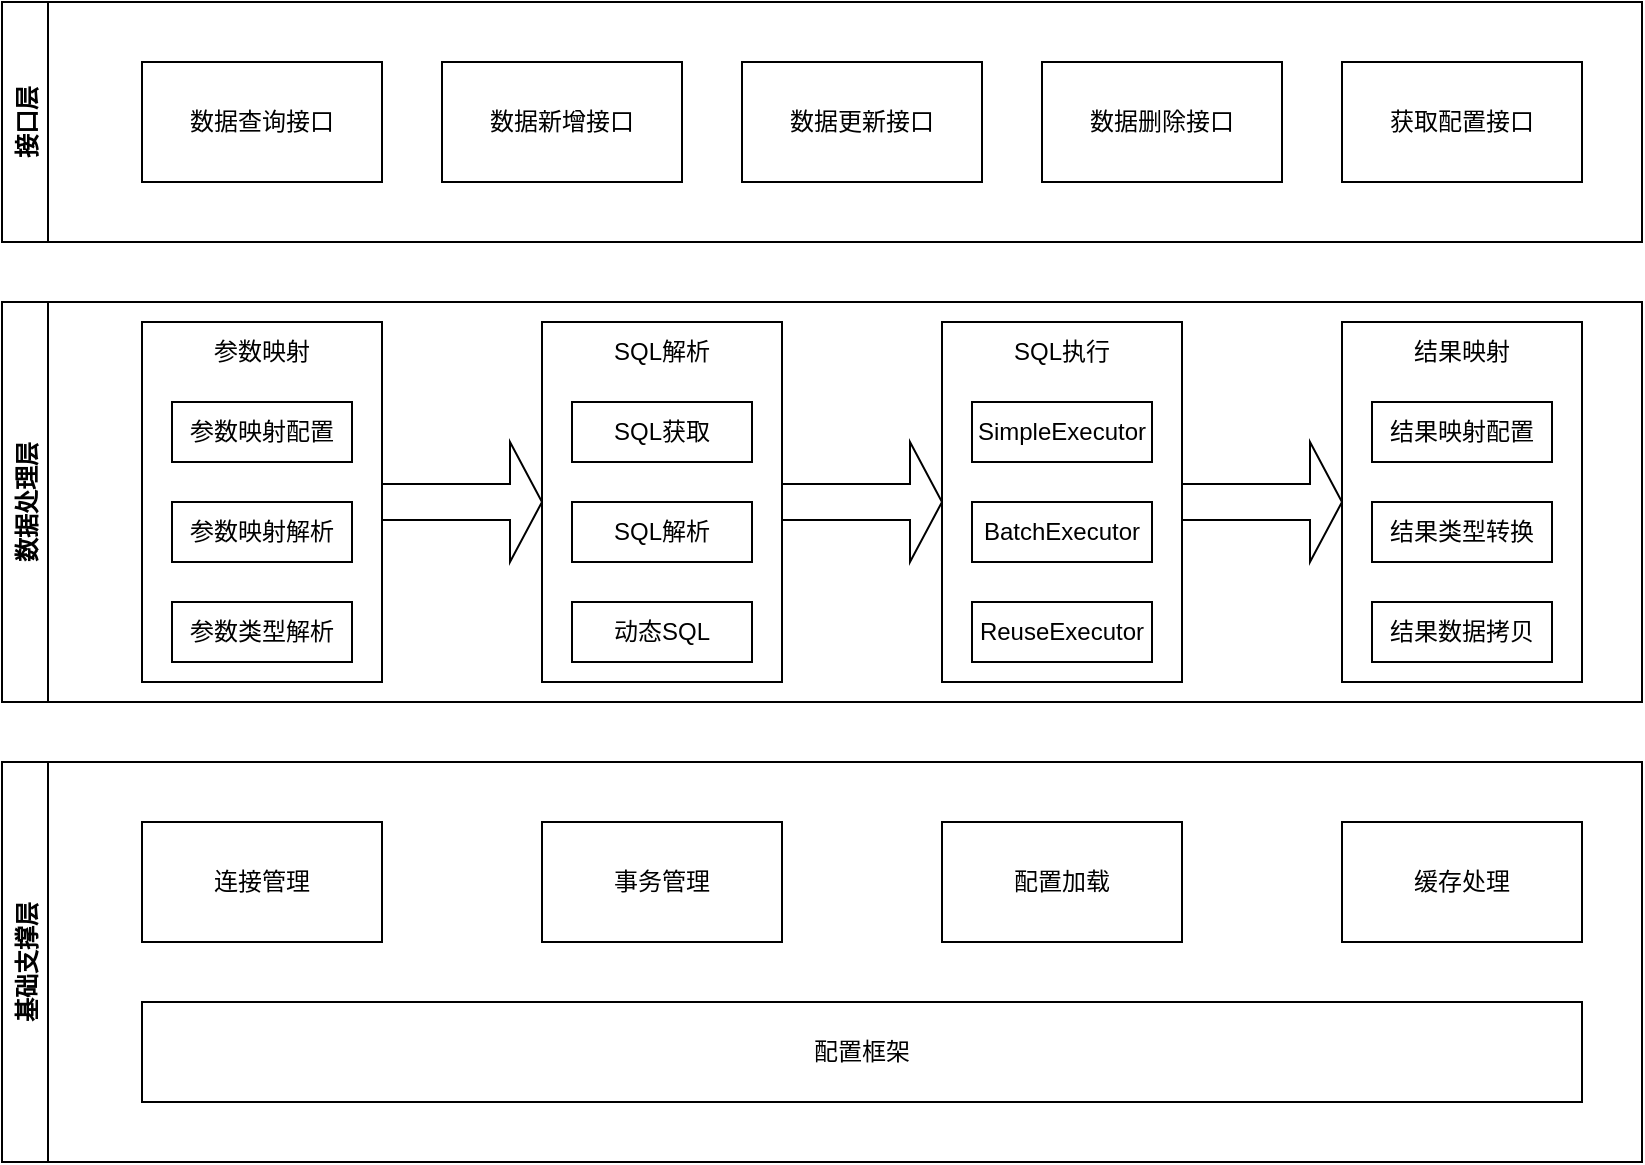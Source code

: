 <mxfile version="17.5.0" type="github">
  <diagram id="kgpKYQtTHZ0yAKxKKP6v" name="Page-1">
    <mxGraphModel dx="1106" dy="681" grid="1" gridSize="10" guides="1" tooltips="1" connect="1" arrows="1" fold="1" page="1" pageScale="1" pageWidth="850" pageHeight="1100" math="0" shadow="0">
      <root>
        <mxCell id="0" />
        <mxCell id="1" parent="0" />
        <mxCell id="EBbxcSjtqsRY_rQqmyS_-3" value="接口层" style="swimlane;horizontal=0;" vertex="1" parent="1">
          <mxGeometry x="20" y="100" width="820" height="120" as="geometry" />
        </mxCell>
        <mxCell id="EBbxcSjtqsRY_rQqmyS_-7" value="数据查询接口" style="rounded=0;whiteSpace=wrap;html=1;" vertex="1" parent="EBbxcSjtqsRY_rQqmyS_-3">
          <mxGeometry x="70" y="30" width="120" height="60" as="geometry" />
        </mxCell>
        <mxCell id="EBbxcSjtqsRY_rQqmyS_-8" value="数据新增接口" style="rounded=0;whiteSpace=wrap;html=1;" vertex="1" parent="EBbxcSjtqsRY_rQqmyS_-3">
          <mxGeometry x="220" y="30" width="120" height="60" as="geometry" />
        </mxCell>
        <mxCell id="EBbxcSjtqsRY_rQqmyS_-9" value="数据更新接口" style="rounded=0;whiteSpace=wrap;html=1;" vertex="1" parent="EBbxcSjtqsRY_rQqmyS_-3">
          <mxGeometry x="370" y="30" width="120" height="60" as="geometry" />
        </mxCell>
        <mxCell id="EBbxcSjtqsRY_rQqmyS_-10" value="数据删除接口" style="rounded=0;whiteSpace=wrap;html=1;" vertex="1" parent="EBbxcSjtqsRY_rQqmyS_-3">
          <mxGeometry x="520" y="30" width="120" height="60" as="geometry" />
        </mxCell>
        <mxCell id="EBbxcSjtqsRY_rQqmyS_-11" value="获取配置接口" style="rounded=0;whiteSpace=wrap;html=1;" vertex="1" parent="EBbxcSjtqsRY_rQqmyS_-3">
          <mxGeometry x="670" y="30" width="120" height="60" as="geometry" />
        </mxCell>
        <mxCell id="EBbxcSjtqsRY_rQqmyS_-12" value="数据处理层" style="swimlane;horizontal=0;" vertex="1" parent="1">
          <mxGeometry x="20" y="250" width="820" height="200" as="geometry" />
        </mxCell>
        <mxCell id="EBbxcSjtqsRY_rQqmyS_-13" value="" style="rounded=0;whiteSpace=wrap;html=1;" vertex="1" parent="EBbxcSjtqsRY_rQqmyS_-12">
          <mxGeometry x="70" y="10" width="120" height="180" as="geometry" />
        </mxCell>
        <mxCell id="EBbxcSjtqsRY_rQqmyS_-14" value="" style="rounded=0;whiteSpace=wrap;html=1;" vertex="1" parent="EBbxcSjtqsRY_rQqmyS_-12">
          <mxGeometry x="270" y="10" width="120" height="180" as="geometry" />
        </mxCell>
        <mxCell id="EBbxcSjtqsRY_rQqmyS_-15" value="" style="rounded=0;whiteSpace=wrap;html=1;" vertex="1" parent="EBbxcSjtqsRY_rQqmyS_-12">
          <mxGeometry x="470" y="10" width="120" height="180" as="geometry" />
        </mxCell>
        <mxCell id="EBbxcSjtqsRY_rQqmyS_-16" value="" style="rounded=0;whiteSpace=wrap;html=1;" vertex="1" parent="EBbxcSjtqsRY_rQqmyS_-12">
          <mxGeometry x="670" y="10" width="120" height="180" as="geometry" />
        </mxCell>
        <mxCell id="EBbxcSjtqsRY_rQqmyS_-25" value="参数映射配置" style="rounded=0;whiteSpace=wrap;html=1;" vertex="1" parent="EBbxcSjtqsRY_rQqmyS_-12">
          <mxGeometry x="85" y="50" width="90" height="30" as="geometry" />
        </mxCell>
        <mxCell id="EBbxcSjtqsRY_rQqmyS_-24" value="参数映射解析" style="rounded=0;whiteSpace=wrap;html=1;" vertex="1" parent="EBbxcSjtqsRY_rQqmyS_-12">
          <mxGeometry x="85" y="100" width="90" height="30" as="geometry" />
        </mxCell>
        <mxCell id="EBbxcSjtqsRY_rQqmyS_-23" value="参数类型解析" style="rounded=0;whiteSpace=wrap;html=1;" vertex="1" parent="EBbxcSjtqsRY_rQqmyS_-12">
          <mxGeometry x="85" y="150" width="90" height="30" as="geometry" />
        </mxCell>
        <mxCell id="EBbxcSjtqsRY_rQqmyS_-22" value="SQL获取" style="rounded=0;whiteSpace=wrap;html=1;" vertex="1" parent="EBbxcSjtqsRY_rQqmyS_-12">
          <mxGeometry x="285" y="50" width="90" height="30" as="geometry" />
        </mxCell>
        <mxCell id="EBbxcSjtqsRY_rQqmyS_-21" value="SQL解析" style="rounded=0;whiteSpace=wrap;html=1;" vertex="1" parent="EBbxcSjtqsRY_rQqmyS_-12">
          <mxGeometry x="285" y="100" width="90" height="30" as="geometry" />
        </mxCell>
        <mxCell id="EBbxcSjtqsRY_rQqmyS_-20" value="动态SQL" style="rounded=0;whiteSpace=wrap;html=1;" vertex="1" parent="EBbxcSjtqsRY_rQqmyS_-12">
          <mxGeometry x="285" y="150" width="90" height="30" as="geometry" />
        </mxCell>
        <mxCell id="EBbxcSjtqsRY_rQqmyS_-19" value="SimpleExecutor" style="rounded=0;whiteSpace=wrap;html=1;" vertex="1" parent="EBbxcSjtqsRY_rQqmyS_-12">
          <mxGeometry x="485" y="50" width="90" height="30" as="geometry" />
        </mxCell>
        <mxCell id="EBbxcSjtqsRY_rQqmyS_-18" value="BatchExecutor" style="rounded=0;whiteSpace=wrap;html=1;" vertex="1" parent="EBbxcSjtqsRY_rQqmyS_-12">
          <mxGeometry x="485" y="100" width="90" height="30" as="geometry" />
        </mxCell>
        <mxCell id="EBbxcSjtqsRY_rQqmyS_-17" value="ReuseExecutor" style="rounded=0;whiteSpace=wrap;html=1;" vertex="1" parent="EBbxcSjtqsRY_rQqmyS_-12">
          <mxGeometry x="485" y="150" width="90" height="30" as="geometry" />
        </mxCell>
        <mxCell id="EBbxcSjtqsRY_rQqmyS_-29" value="结果映射配置" style="rounded=0;whiteSpace=wrap;html=1;" vertex="1" parent="EBbxcSjtqsRY_rQqmyS_-12">
          <mxGeometry x="685" y="50" width="90" height="30" as="geometry" />
        </mxCell>
        <mxCell id="EBbxcSjtqsRY_rQqmyS_-28" value="结果类型转换" style="rounded=0;whiteSpace=wrap;html=1;" vertex="1" parent="EBbxcSjtqsRY_rQqmyS_-12">
          <mxGeometry x="685" y="100" width="90" height="30" as="geometry" />
        </mxCell>
        <mxCell id="EBbxcSjtqsRY_rQqmyS_-27" value="结果数据拷贝" style="rounded=0;whiteSpace=wrap;html=1;" vertex="1" parent="EBbxcSjtqsRY_rQqmyS_-12">
          <mxGeometry x="685" y="150" width="90" height="30" as="geometry" />
        </mxCell>
        <mxCell id="EBbxcSjtqsRY_rQqmyS_-30" value="参数映射" style="text;html=1;strokeColor=none;fillColor=none;align=center;verticalAlign=middle;whiteSpace=wrap;rounded=0;" vertex="1" parent="EBbxcSjtqsRY_rQqmyS_-12">
          <mxGeometry x="100" y="10" width="60" height="30" as="geometry" />
        </mxCell>
        <mxCell id="EBbxcSjtqsRY_rQqmyS_-31" value="SQL解析" style="text;html=1;strokeColor=none;fillColor=none;align=center;verticalAlign=middle;whiteSpace=wrap;rounded=0;" vertex="1" parent="EBbxcSjtqsRY_rQqmyS_-12">
          <mxGeometry x="300" y="10" width="60" height="30" as="geometry" />
        </mxCell>
        <mxCell id="EBbxcSjtqsRY_rQqmyS_-32" value="SQL执行" style="text;html=1;strokeColor=none;fillColor=none;align=center;verticalAlign=middle;whiteSpace=wrap;rounded=0;" vertex="1" parent="EBbxcSjtqsRY_rQqmyS_-12">
          <mxGeometry x="500" y="10" width="60" height="30" as="geometry" />
        </mxCell>
        <mxCell id="EBbxcSjtqsRY_rQqmyS_-33" value="结果映射" style="text;html=1;strokeColor=none;fillColor=none;align=center;verticalAlign=middle;whiteSpace=wrap;rounded=0;" vertex="1" parent="EBbxcSjtqsRY_rQqmyS_-12">
          <mxGeometry x="700" y="10" width="60" height="30" as="geometry" />
        </mxCell>
        <mxCell id="EBbxcSjtqsRY_rQqmyS_-35" value="" style="shape=singleArrow;whiteSpace=wrap;html=1;" vertex="1" parent="EBbxcSjtqsRY_rQqmyS_-12">
          <mxGeometry x="190" y="70" width="80" height="60" as="geometry" />
        </mxCell>
        <mxCell id="EBbxcSjtqsRY_rQqmyS_-36" value="" style="shape=singleArrow;whiteSpace=wrap;html=1;" vertex="1" parent="EBbxcSjtqsRY_rQqmyS_-12">
          <mxGeometry x="390" y="70" width="80" height="60" as="geometry" />
        </mxCell>
        <mxCell id="EBbxcSjtqsRY_rQqmyS_-37" value="" style="shape=singleArrow;whiteSpace=wrap;html=1;" vertex="1" parent="EBbxcSjtqsRY_rQqmyS_-12">
          <mxGeometry x="590" y="70" width="80" height="60" as="geometry" />
        </mxCell>
        <mxCell id="EBbxcSjtqsRY_rQqmyS_-38" value="基础支撑层" style="swimlane;horizontal=0;" vertex="1" parent="1">
          <mxGeometry x="20" y="480" width="820" height="200" as="geometry" />
        </mxCell>
        <mxCell id="EBbxcSjtqsRY_rQqmyS_-39" value="配置框架" style="rounded=0;whiteSpace=wrap;html=1;" vertex="1" parent="EBbxcSjtqsRY_rQqmyS_-38">
          <mxGeometry x="70" y="120" width="720" height="50" as="geometry" />
        </mxCell>
        <mxCell id="EBbxcSjtqsRY_rQqmyS_-40" value="连接管理" style="rounded=0;whiteSpace=wrap;html=1;" vertex="1" parent="EBbxcSjtqsRY_rQqmyS_-38">
          <mxGeometry x="70" y="30" width="120" height="60" as="geometry" />
        </mxCell>
        <mxCell id="EBbxcSjtqsRY_rQqmyS_-41" value="事务管理" style="rounded=0;whiteSpace=wrap;html=1;" vertex="1" parent="EBbxcSjtqsRY_rQqmyS_-38">
          <mxGeometry x="270" y="30" width="120" height="60" as="geometry" />
        </mxCell>
        <mxCell id="EBbxcSjtqsRY_rQqmyS_-42" value="配置加载" style="rounded=0;whiteSpace=wrap;html=1;" vertex="1" parent="EBbxcSjtqsRY_rQqmyS_-38">
          <mxGeometry x="470" y="30" width="120" height="60" as="geometry" />
        </mxCell>
        <mxCell id="EBbxcSjtqsRY_rQqmyS_-43" value="缓存处理" style="rounded=0;whiteSpace=wrap;html=1;" vertex="1" parent="EBbxcSjtqsRY_rQqmyS_-38">
          <mxGeometry x="670" y="30" width="120" height="60" as="geometry" />
        </mxCell>
      </root>
    </mxGraphModel>
  </diagram>
</mxfile>

